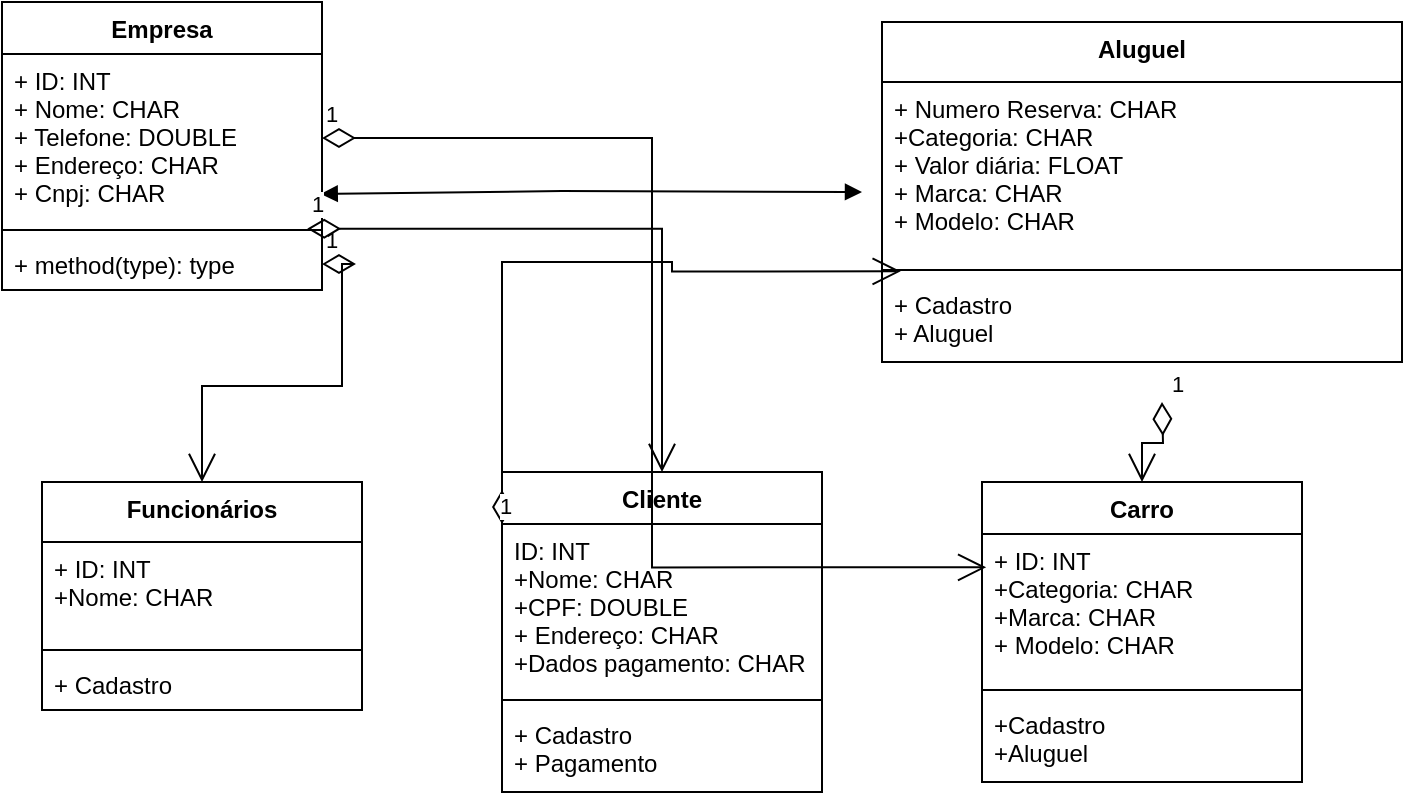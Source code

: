 <mxfile version="16.1.2" type="device"><diagram id="pbrFb2F9dINm8mXL_mlj" name="Página-1"><mxGraphModel dx="782" dy="539" grid="1" gridSize="10" guides="1" tooltips="1" connect="1" arrows="1" fold="1" page="1" pageScale="1" pageWidth="827" pageHeight="1169" math="0" shadow="0"><root><mxCell id="0"/><mxCell id="1" parent="0"/><mxCell id="V0OB4pEA98FEFArU3AyN-7" value="Empresa" style="swimlane;fontStyle=1;align=center;verticalAlign=top;childLayout=stackLayout;horizontal=1;startSize=26;horizontalStack=0;resizeParent=1;resizeParentMax=0;resizeLast=0;collapsible=1;marginBottom=0;" vertex="1" parent="1"><mxGeometry x="20" y="10" width="160" height="144" as="geometry"/></mxCell><mxCell id="V0OB4pEA98FEFArU3AyN-8" value="+ ID: INT&#10;+ Nome: CHAR&#10;+ Telefone: DOUBLE&#10;+ Endereço: CHAR&#10;+ Cnpj: CHAR" style="text;strokeColor=none;fillColor=none;align=left;verticalAlign=top;spacingLeft=4;spacingRight=4;overflow=hidden;rotatable=0;points=[[0,0.5],[1,0.5]];portConstraint=eastwest;" vertex="1" parent="V0OB4pEA98FEFArU3AyN-7"><mxGeometry y="26" width="160" height="84" as="geometry"/></mxCell><mxCell id="V0OB4pEA98FEFArU3AyN-9" value="" style="line;strokeWidth=1;fillColor=none;align=left;verticalAlign=middle;spacingTop=-1;spacingLeft=3;spacingRight=3;rotatable=0;labelPosition=right;points=[];portConstraint=eastwest;" vertex="1" parent="V0OB4pEA98FEFArU3AyN-7"><mxGeometry y="110" width="160" height="8" as="geometry"/></mxCell><mxCell id="V0OB4pEA98FEFArU3AyN-10" value="+ method(type): type" style="text;strokeColor=none;fillColor=none;align=left;verticalAlign=top;spacingLeft=4;spacingRight=4;overflow=hidden;rotatable=0;points=[[0,0.5],[1,0.5]];portConstraint=eastwest;" vertex="1" parent="V0OB4pEA98FEFArU3AyN-7"><mxGeometry y="118" width="160" height="26" as="geometry"/></mxCell><mxCell id="V0OB4pEA98FEFArU3AyN-11" value="Funcionários" style="swimlane;fontStyle=1;align=center;verticalAlign=top;childLayout=stackLayout;horizontal=1;startSize=30;horizontalStack=0;resizeParent=1;resizeParentMax=0;resizeLast=0;collapsible=1;marginBottom=0;" vertex="1" parent="1"><mxGeometry x="40" y="250" width="160" height="114" as="geometry"/></mxCell><mxCell id="V0OB4pEA98FEFArU3AyN-12" value="+ ID: INT&#10;+Nome: CHAR" style="text;strokeColor=none;fillColor=none;align=left;verticalAlign=top;spacingLeft=4;spacingRight=4;overflow=hidden;rotatable=0;points=[[0,0.5],[1,0.5]];portConstraint=eastwest;" vertex="1" parent="V0OB4pEA98FEFArU3AyN-11"><mxGeometry y="30" width="160" height="50" as="geometry"/></mxCell><mxCell id="V0OB4pEA98FEFArU3AyN-13" value="" style="line;strokeWidth=1;fillColor=none;align=left;verticalAlign=middle;spacingTop=-1;spacingLeft=3;spacingRight=3;rotatable=0;labelPosition=right;points=[];portConstraint=eastwest;" vertex="1" parent="V0OB4pEA98FEFArU3AyN-11"><mxGeometry y="80" width="160" height="8" as="geometry"/></mxCell><mxCell id="V0OB4pEA98FEFArU3AyN-14" value="+ Cadastro" style="text;strokeColor=none;fillColor=none;align=left;verticalAlign=top;spacingLeft=4;spacingRight=4;overflow=hidden;rotatable=0;points=[[0,0.5],[1,0.5]];portConstraint=eastwest;" vertex="1" parent="V0OB4pEA98FEFArU3AyN-11"><mxGeometry y="88" width="160" height="26" as="geometry"/></mxCell><mxCell id="V0OB4pEA98FEFArU3AyN-15" value="Cliente" style="swimlane;fontStyle=1;align=center;verticalAlign=top;childLayout=stackLayout;horizontal=1;startSize=26;horizontalStack=0;resizeParent=1;resizeParentMax=0;resizeLast=0;collapsible=1;marginBottom=0;" vertex="1" parent="1"><mxGeometry x="270" y="245" width="160" height="160" as="geometry"/></mxCell><mxCell id="V0OB4pEA98FEFArU3AyN-16" value="ID: INT&#10;+Nome: CHAR&#10;+CPF: DOUBLE&#10;+ Endereço: CHAR&#10;+Dados pagamento: CHAR" style="text;strokeColor=none;fillColor=none;align=left;verticalAlign=top;spacingLeft=4;spacingRight=4;overflow=hidden;rotatable=0;points=[[0,0.5],[1,0.5]];portConstraint=eastwest;" vertex="1" parent="V0OB4pEA98FEFArU3AyN-15"><mxGeometry y="26" width="160" height="84" as="geometry"/></mxCell><mxCell id="V0OB4pEA98FEFArU3AyN-17" value="" style="line;strokeWidth=1;fillColor=none;align=left;verticalAlign=middle;spacingTop=-1;spacingLeft=3;spacingRight=3;rotatable=0;labelPosition=right;points=[];portConstraint=eastwest;" vertex="1" parent="V0OB4pEA98FEFArU3AyN-15"><mxGeometry y="110" width="160" height="8" as="geometry"/></mxCell><mxCell id="V0OB4pEA98FEFArU3AyN-18" value="+ Cadastro&#10;+ Pagamento" style="text;strokeColor=none;fillColor=none;align=left;verticalAlign=top;spacingLeft=4;spacingRight=4;overflow=hidden;rotatable=0;points=[[0,0.5],[1,0.5]];portConstraint=eastwest;" vertex="1" parent="V0OB4pEA98FEFArU3AyN-15"><mxGeometry y="118" width="160" height="42" as="geometry"/></mxCell><mxCell id="V0OB4pEA98FEFArU3AyN-19" value="Aluguel" style="swimlane;fontStyle=1;align=center;verticalAlign=top;childLayout=stackLayout;horizontal=1;startSize=30;horizontalStack=0;resizeParent=1;resizeParentMax=0;resizeLast=0;collapsible=1;marginBottom=0;" vertex="1" parent="1"><mxGeometry x="460" y="20" width="260" height="170" as="geometry"/></mxCell><mxCell id="V0OB4pEA98FEFArU3AyN-20" value="+ Numero Reserva: CHAR&#10;+Categoria: CHAR&#10;+ Valor diária: FLOAT&#10;+ Marca: CHAR&#10;+ Modelo: CHAR" style="text;strokeColor=none;fillColor=none;align=left;verticalAlign=top;spacingLeft=4;spacingRight=4;overflow=hidden;rotatable=0;points=[[0,0.5],[1,0.5]];portConstraint=eastwest;" vertex="1" parent="V0OB4pEA98FEFArU3AyN-19"><mxGeometry y="30" width="260" height="90" as="geometry"/></mxCell><mxCell id="V0OB4pEA98FEFArU3AyN-21" value="" style="line;strokeWidth=1;fillColor=none;align=left;verticalAlign=middle;spacingTop=-1;spacingLeft=3;spacingRight=3;rotatable=0;labelPosition=right;points=[];portConstraint=eastwest;" vertex="1" parent="V0OB4pEA98FEFArU3AyN-19"><mxGeometry y="120" width="260" height="8" as="geometry"/></mxCell><mxCell id="V0OB4pEA98FEFArU3AyN-22" value="+ Cadastro&#10;+ Aluguel" style="text;strokeColor=none;fillColor=none;align=left;verticalAlign=top;spacingLeft=4;spacingRight=4;overflow=hidden;rotatable=0;points=[[0,0.5],[1,0.5]];portConstraint=eastwest;" vertex="1" parent="V0OB4pEA98FEFArU3AyN-19"><mxGeometry y="128" width="260" height="42" as="geometry"/></mxCell><mxCell id="V0OB4pEA98FEFArU3AyN-23" value="Carro" style="swimlane;fontStyle=1;align=center;verticalAlign=top;childLayout=stackLayout;horizontal=1;startSize=26;horizontalStack=0;resizeParent=1;resizeParentMax=0;resizeLast=0;collapsible=1;marginBottom=0;" vertex="1" parent="1"><mxGeometry x="510" y="250" width="160" height="150" as="geometry"/></mxCell><mxCell id="V0OB4pEA98FEFArU3AyN-24" value="+ ID: INT&#10;+Categoria: CHAR&#10;+Marca: CHAR&#10;+ Modelo: CHAR" style="text;strokeColor=none;fillColor=none;align=left;verticalAlign=top;spacingLeft=4;spacingRight=4;overflow=hidden;rotatable=0;points=[[0,0.5],[1,0.5]];portConstraint=eastwest;" vertex="1" parent="V0OB4pEA98FEFArU3AyN-23"><mxGeometry y="26" width="160" height="74" as="geometry"/></mxCell><mxCell id="V0OB4pEA98FEFArU3AyN-25" value="" style="line;strokeWidth=1;fillColor=none;align=left;verticalAlign=middle;spacingTop=-1;spacingLeft=3;spacingRight=3;rotatable=0;labelPosition=right;points=[];portConstraint=eastwest;" vertex="1" parent="V0OB4pEA98FEFArU3AyN-23"><mxGeometry y="100" width="160" height="8" as="geometry"/></mxCell><mxCell id="V0OB4pEA98FEFArU3AyN-26" value="+Cadastro&#10;+Aluguel" style="text;strokeColor=none;fillColor=none;align=left;verticalAlign=top;spacingLeft=4;spacingRight=4;overflow=hidden;rotatable=0;points=[[0,0.5],[1,0.5]];portConstraint=eastwest;" vertex="1" parent="V0OB4pEA98FEFArU3AyN-23"><mxGeometry y="108" width="160" height="42" as="geometry"/></mxCell><mxCell id="V0OB4pEA98FEFArU3AyN-27" value="" style="endArrow=block;startArrow=block;endFill=1;startFill=1;html=1;rounded=0;exitX=0.996;exitY=0.833;exitDx=0;exitDy=0;exitPerimeter=0;" edge="1" parent="1" source="V0OB4pEA98FEFArU3AyN-8"><mxGeometry width="160" relative="1" as="geometry"><mxPoint x="230" y="104.5" as="sourcePoint"/><mxPoint x="450" y="105" as="targetPoint"/><Array as="points"><mxPoint x="300" y="104.5"/></Array></mxGeometry></mxCell><mxCell id="V0OB4pEA98FEFArU3AyN-30" value="1" style="endArrow=open;html=1;endSize=12;startArrow=diamondThin;startSize=14;startFill=0;edgeStyle=orthogonalEdgeStyle;align=left;verticalAlign=bottom;rounded=0;" edge="1" parent="1" source="V0OB4pEA98FEFArU3AyN-10" target="V0OB4pEA98FEFArU3AyN-11"><mxGeometry x="-1" y="3" relative="1" as="geometry"><mxPoint x="20" y="200" as="sourcePoint"/><mxPoint x="180" y="200" as="targetPoint"/></mxGeometry></mxCell><mxCell id="V0OB4pEA98FEFArU3AyN-31" value="1" style="endArrow=open;html=1;endSize=12;startArrow=diamondThin;startSize=14;startFill=0;edgeStyle=orthogonalEdgeStyle;align=left;verticalAlign=bottom;rounded=0;exitX=0.954;exitY=1.04;exitDx=0;exitDy=0;exitPerimeter=0;" edge="1" parent="1" source="V0OB4pEA98FEFArU3AyN-8" target="V0OB4pEA98FEFArU3AyN-15"><mxGeometry x="-1" y="3" relative="1" as="geometry"><mxPoint x="250" y="150" as="sourcePoint"/><mxPoint x="410" y="150" as="targetPoint"/></mxGeometry></mxCell><mxCell id="V0OB4pEA98FEFArU3AyN-32" value="1" style="endArrow=open;html=1;endSize=12;startArrow=diamondThin;startSize=14;startFill=0;edgeStyle=orthogonalEdgeStyle;align=left;verticalAlign=bottom;rounded=0;" edge="1" parent="1" target="V0OB4pEA98FEFArU3AyN-23"><mxGeometry x="-1" y="3" relative="1" as="geometry"><mxPoint x="600" y="210" as="sourcePoint"/><mxPoint x="650" y="210" as="targetPoint"/></mxGeometry></mxCell><mxCell id="V0OB4pEA98FEFArU3AyN-33" value="1" style="endArrow=open;html=1;endSize=12;startArrow=diamondThin;startSize=14;startFill=0;edgeStyle=orthogonalEdgeStyle;align=left;verticalAlign=bottom;rounded=0;entryX=0.013;entryY=0.225;entryDx=0;entryDy=0;entryPerimeter=0;exitX=1;exitY=0.5;exitDx=0;exitDy=0;" edge="1" parent="1" source="V0OB4pEA98FEFArU3AyN-8" target="V0OB4pEA98FEFArU3AyN-24"><mxGeometry x="-1" y="3" relative="1" as="geometry"><mxPoint x="250" y="150" as="sourcePoint"/><mxPoint x="410" y="150" as="targetPoint"/></mxGeometry></mxCell><mxCell id="V0OB4pEA98FEFArU3AyN-34" value="1" style="endArrow=open;html=1;endSize=12;startArrow=diamondThin;startSize=14;startFill=0;edgeStyle=orthogonalEdgeStyle;align=left;verticalAlign=bottom;rounded=0;entryX=0.036;entryY=1.052;entryDx=0;entryDy=0;entryPerimeter=0;" edge="1" parent="1" source="V0OB4pEA98FEFArU3AyN-16" target="V0OB4pEA98FEFArU3AyN-20"><mxGeometry x="-1" y="3" relative="1" as="geometry"><mxPoint x="250" y="150" as="sourcePoint"/><mxPoint x="410" y="150" as="targetPoint"/><Array as="points"><mxPoint x="270" y="140"/><mxPoint x="355" y="140"/><mxPoint x="355" y="145"/></Array></mxGeometry></mxCell></root></mxGraphModel></diagram></mxfile>